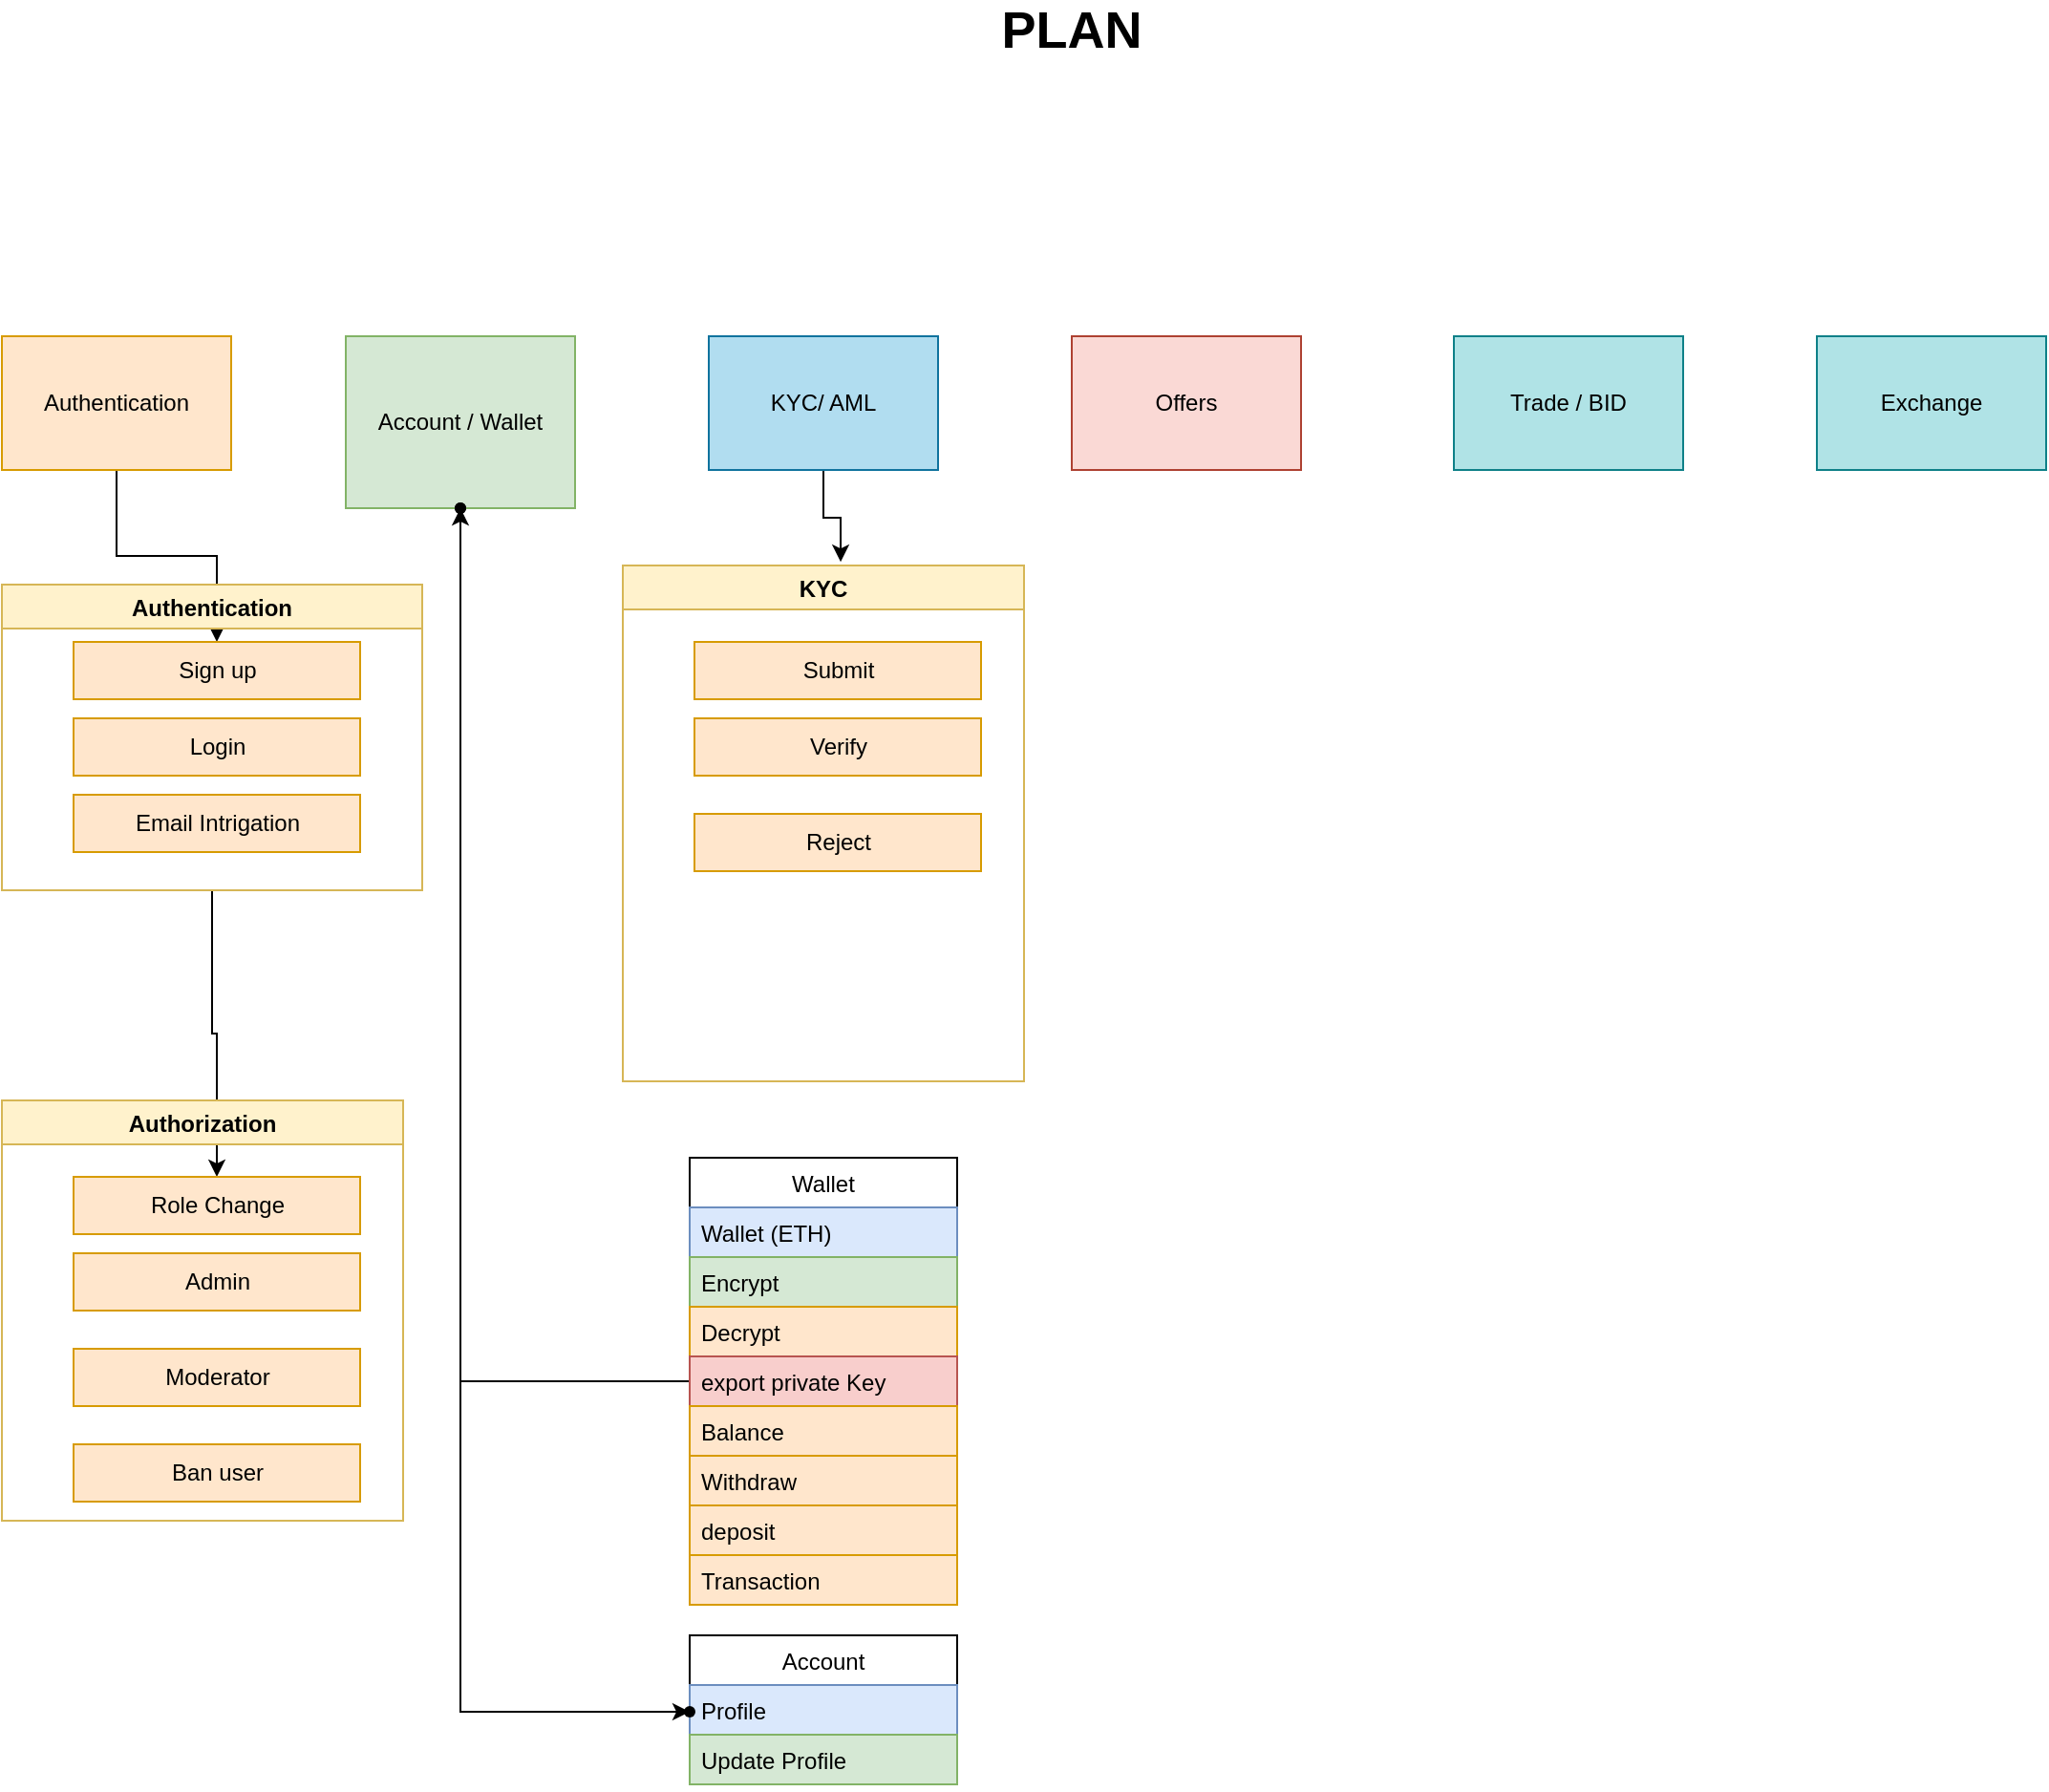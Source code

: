 <mxfile version="15.0.3" type="github" pages="2"><diagram id="RnsgYGLDxAZ8UzR9eDVl" name="Page-1"><mxGraphModel dx="1426" dy="769" grid="1" gridSize="10" guides="1" tooltips="1" connect="1" arrows="1" fold="1" page="1" pageScale="1" pageWidth="1200" pageHeight="1920" math="0" shadow="0"><root><mxCell id="0"/><mxCell id="1" parent="0"/><mxCell id="p15agD0yh4NAuX_n4rI6-1" value="&lt;b&gt;&lt;font style=&quot;font-size: 27px&quot;&gt;PLAN&lt;/font&gt;&lt;/b&gt;" style="text;html=1;strokeColor=none;fillColor=none;align=center;verticalAlign=middle;whiteSpace=wrap;rounded=0;" vertex="1" parent="1"><mxGeometry x="510" y="30" width="260" height="20" as="geometry"/></mxCell><mxCell id="p15agD0yh4NAuX_n4rI6-42" value="" style="edgeStyle=orthogonalEdgeStyle;rounded=0;orthogonalLoop=1;jettySize=auto;html=1;" edge="1" parent="1" source="p15agD0yh4NAuX_n4rI6-3" target="p15agD0yh4NAuX_n4rI6-11"><mxGeometry relative="1" as="geometry"/></mxCell><mxCell id="p15agD0yh4NAuX_n4rI6-3" value="Authentication" style="rounded=0;whiteSpace=wrap;html=1;fillColor=#ffe6cc;strokeColor=#d79b00;" vertex="1" parent="1"><mxGeometry x="80" y="200" width="120" height="70" as="geometry"/></mxCell><mxCell id="p15agD0yh4NAuX_n4rI6-4" value="Account / Wallet" style="rounded=0;whiteSpace=wrap;html=1;fillColor=#d5e8d4;strokeColor=#82b366;" vertex="1" parent="1"><mxGeometry x="260" y="200" width="120" height="90" as="geometry"/></mxCell><mxCell id="p15agD0yh4NAuX_n4rI6-41" value="" style="edgeStyle=orthogonalEdgeStyle;rounded=0;orthogonalLoop=1;jettySize=auto;html=1;entryX=0.543;entryY=-0.007;entryDx=0;entryDy=0;entryPerimeter=0;" edge="1" parent="1" source="p15agD0yh4NAuX_n4rI6-5" target="p15agD0yh4NAuX_n4rI6-33"><mxGeometry relative="1" as="geometry"/></mxCell><mxCell id="p15agD0yh4NAuX_n4rI6-5" value="KYC/ AML" style="rounded=0;whiteSpace=wrap;html=1;fillColor=#b1ddf0;strokeColor=#10739e;" vertex="1" parent="1"><mxGeometry x="450" y="200" width="120" height="70" as="geometry"/></mxCell><mxCell id="p15agD0yh4NAuX_n4rI6-6" value="Offers" style="rounded=0;whiteSpace=wrap;html=1;fillColor=#fad9d5;strokeColor=#ae4132;" vertex="1" parent="1"><mxGeometry x="640" y="200" width="120" height="70" as="geometry"/></mxCell><mxCell id="p15agD0yh4NAuX_n4rI6-7" value="Trade / BID" style="rounded=0;whiteSpace=wrap;html=1;fillColor=#b0e3e6;strokeColor=#0e8088;" vertex="1" parent="1"><mxGeometry x="840" y="200" width="120" height="70" as="geometry"/></mxCell><mxCell id="p15agD0yh4NAuX_n4rI6-8" value="Exchange" style="rounded=0;whiteSpace=wrap;html=1;fillColor=#b0e3e6;strokeColor=#0e8088;" vertex="1" parent="1"><mxGeometry x="1030" y="200" width="120" height="70" as="geometry"/></mxCell><mxCell id="p15agD0yh4NAuX_n4rI6-43" value="" style="edgeStyle=orthogonalEdgeStyle;rounded=0;orthogonalLoop=1;jettySize=auto;html=1;" edge="1" parent="1" source="p15agD0yh4NAuX_n4rI6-10" target="p15agD0yh4NAuX_n4rI6-24"><mxGeometry relative="1" as="geometry"/></mxCell><mxCell id="p15agD0yh4NAuX_n4rI6-10" value="Authentication" style="swimlane;fillColor=#fff2cc;strokeColor=#d6b656;" vertex="1" parent="1"><mxGeometry x="80" y="330" width="220" height="160" as="geometry"><mxRectangle x="80" y="330" width="120" height="23" as="alternateBounds"/></mxGeometry></mxCell><mxCell id="p15agD0yh4NAuX_n4rI6-11" value="Sign up" style="whiteSpace=wrap;html=1;fillColor=#ffe6cc;strokeColor=#d79b00;" vertex="1" parent="p15agD0yh4NAuX_n4rI6-10"><mxGeometry x="37.5" y="30" width="150" height="30" as="geometry"/></mxCell><mxCell id="p15agD0yh4NAuX_n4rI6-12" value="Login" style="whiteSpace=wrap;html=1;fillColor=#ffe6cc;strokeColor=#d79b00;" vertex="1" parent="p15agD0yh4NAuX_n4rI6-10"><mxGeometry x="37.5" y="70" width="150" height="30" as="geometry"/></mxCell><mxCell id="p15agD0yh4NAuX_n4rI6-16" value="Email Intrigation" style="whiteSpace=wrap;html=1;fillColor=#ffe6cc;strokeColor=#d79b00;" vertex="1" parent="p15agD0yh4NAuX_n4rI6-10"><mxGeometry x="37.5" y="110" width="150" height="30" as="geometry"/></mxCell><mxCell id="p15agD0yh4NAuX_n4rI6-19" value="Authorization" style="swimlane;fillColor=#fff2cc;strokeColor=#d6b656;" vertex="1" parent="1"><mxGeometry x="80" y="600" width="210" height="220" as="geometry"><mxRectangle x="80" y="600" width="110" height="23" as="alternateBounds"/></mxGeometry></mxCell><mxCell id="p15agD0yh4NAuX_n4rI6-23" value="Admin" style="whiteSpace=wrap;html=1;fillColor=#ffe6cc;strokeColor=#d79b00;" vertex="1" parent="p15agD0yh4NAuX_n4rI6-19"><mxGeometry x="37.5" y="80" width="150" height="30" as="geometry"/></mxCell><mxCell id="p15agD0yh4NAuX_n4rI6-24" value="Role Change" style="whiteSpace=wrap;html=1;fillColor=#ffe6cc;strokeColor=#d79b00;" vertex="1" parent="p15agD0yh4NAuX_n4rI6-19"><mxGeometry x="37.5" y="40" width="150" height="30" as="geometry"/></mxCell><mxCell id="p15agD0yh4NAuX_n4rI6-27" value="Moderator" style="whiteSpace=wrap;html=1;fillColor=#ffe6cc;strokeColor=#d79b00;" vertex="1" parent="p15agD0yh4NAuX_n4rI6-19"><mxGeometry x="37.5" y="130" width="150" height="30" as="geometry"/></mxCell><mxCell id="p15agD0yh4NAuX_n4rI6-32" value="Ban user" style="whiteSpace=wrap;html=1;fillColor=#ffe6cc;strokeColor=#d79b00;" vertex="1" parent="p15agD0yh4NAuX_n4rI6-19"><mxGeometry x="37.5" y="180" width="150" height="30" as="geometry"/></mxCell><mxCell id="p15agD0yh4NAuX_n4rI6-33" value="KYC" style="swimlane;fillColor=#fff2cc;strokeColor=#d6b656;" vertex="1" parent="1"><mxGeometry x="405" y="320" width="210" height="270" as="geometry"><mxRectangle x="450" y="320" width="60" height="23" as="alternateBounds"/></mxGeometry></mxCell><mxCell id="p15agD0yh4NAuX_n4rI6-34" value="Verify" style="whiteSpace=wrap;html=1;fillColor=#ffe6cc;strokeColor=#d79b00;" vertex="1" parent="p15agD0yh4NAuX_n4rI6-33"><mxGeometry x="37.5" y="80" width="150" height="30" as="geometry"/></mxCell><mxCell id="p15agD0yh4NAuX_n4rI6-35" value="Submit" style="whiteSpace=wrap;html=1;fillColor=#ffe6cc;strokeColor=#d79b00;" vertex="1" parent="p15agD0yh4NAuX_n4rI6-33"><mxGeometry x="37.5" y="40" width="150" height="30" as="geometry"/></mxCell><mxCell id="p15agD0yh4NAuX_n4rI6-38" value="Reject" style="whiteSpace=wrap;html=1;fillColor=#ffe6cc;strokeColor=#d79b00;" vertex="1" parent="p15agD0yh4NAuX_n4rI6-33"><mxGeometry x="37.5" y="130" width="150" height="30" as="geometry"/></mxCell><mxCell id="p15agD0yh4NAuX_n4rI6-54" value="" style="edgeStyle=orthogonalEdgeStyle;rounded=0;orthogonalLoop=1;jettySize=auto;html=1;" edge="1" parent="1" source="p15agD0yh4NAuX_n4rI6-44" target="p15agD0yh4NAuX_n4rI6-53"><mxGeometry relative="1" as="geometry"/></mxCell><mxCell id="p15agD0yh4NAuX_n4rI6-44" value="Wallet" style="swimlane;fontStyle=0;childLayout=stackLayout;horizontal=1;startSize=26;horizontalStack=0;resizeParent=1;resizeParentMax=0;resizeLast=0;collapsible=1;marginBottom=0;" vertex="1" parent="1"><mxGeometry x="440" y="630" width="140" height="234" as="geometry"><mxRectangle x="440" y="630" width="70" height="26" as="alternateBounds"/></mxGeometry></mxCell><mxCell id="p15agD0yh4NAuX_n4rI6-45" value="Wallet (ETH)" style="text;strokeColor=#6c8ebf;fillColor=#dae8fc;align=left;verticalAlign=top;spacingLeft=4;spacingRight=4;overflow=hidden;rotatable=0;points=[[0,0.5],[1,0.5]];portConstraint=eastwest;" vertex="1" parent="p15agD0yh4NAuX_n4rI6-44"><mxGeometry y="26" width="140" height="26" as="geometry"/></mxCell><mxCell id="p15agD0yh4NAuX_n4rI6-46" value="Encrypt" style="text;strokeColor=#82b366;fillColor=#d5e8d4;align=left;verticalAlign=top;spacingLeft=4;spacingRight=4;overflow=hidden;rotatable=0;points=[[0,0.5],[1,0.5]];portConstraint=eastwest;" vertex="1" parent="p15agD0yh4NAuX_n4rI6-44"><mxGeometry y="52" width="140" height="26" as="geometry"/></mxCell><mxCell id="p15agD0yh4NAuX_n4rI6-47" value="Decrypt" style="text;strokeColor=#d79b00;fillColor=#ffe6cc;align=left;verticalAlign=top;spacingLeft=4;spacingRight=4;overflow=hidden;rotatable=0;points=[[0,0.5],[1,0.5]];portConstraint=eastwest;" vertex="1" parent="p15agD0yh4NAuX_n4rI6-44"><mxGeometry y="78" width="140" height="26" as="geometry"/></mxCell><mxCell id="p15agD0yh4NAuX_n4rI6-48" value="export private Key" style="text;strokeColor=#b85450;fillColor=#f8cecc;align=left;verticalAlign=top;spacingLeft=4;spacingRight=4;overflow=hidden;rotatable=0;points=[[0,0.5],[1,0.5]];portConstraint=eastwest;" vertex="1" parent="p15agD0yh4NAuX_n4rI6-44"><mxGeometry y="104" width="140" height="26" as="geometry"/></mxCell><mxCell id="p15agD0yh4NAuX_n4rI6-49" value="Balance" style="text;strokeColor=#d79b00;fillColor=#ffe6cc;align=left;verticalAlign=top;spacingLeft=4;spacingRight=4;overflow=hidden;rotatable=0;points=[[0,0.5],[1,0.5]];portConstraint=eastwest;" vertex="1" parent="p15agD0yh4NAuX_n4rI6-44"><mxGeometry y="130" width="140" height="26" as="geometry"/></mxCell><mxCell id="p15agD0yh4NAuX_n4rI6-50" value="Withdraw" style="text;strokeColor=#d79b00;fillColor=#ffe6cc;align=left;verticalAlign=top;spacingLeft=4;spacingRight=4;overflow=hidden;rotatable=0;points=[[0,0.5],[1,0.5]];portConstraint=eastwest;" vertex="1" parent="p15agD0yh4NAuX_n4rI6-44"><mxGeometry y="156" width="140" height="26" as="geometry"/></mxCell><mxCell id="p15agD0yh4NAuX_n4rI6-51" value="deposit" style="text;strokeColor=#d79b00;fillColor=#ffe6cc;align=left;verticalAlign=top;spacingLeft=4;spacingRight=4;overflow=hidden;rotatable=0;points=[[0,0.5],[1,0.5]];portConstraint=eastwest;" vertex="1" parent="p15agD0yh4NAuX_n4rI6-44"><mxGeometry y="182" width="140" height="26" as="geometry"/></mxCell><mxCell id="p15agD0yh4NAuX_n4rI6-52" value="Transaction" style="text;strokeColor=#d79b00;fillColor=#ffe6cc;align=left;verticalAlign=top;spacingLeft=4;spacingRight=4;overflow=hidden;rotatable=0;points=[[0,0.5],[1,0.5]];portConstraint=eastwest;" vertex="1" parent="p15agD0yh4NAuX_n4rI6-44"><mxGeometry y="208" width="140" height="26" as="geometry"/></mxCell><mxCell id="p15agD0yh4NAuX_n4rI6-53" value="" style="shape=waypoint;size=6;pointerEvents=1;points=[];fillColor=#ffffff;resizable=0;rotatable=0;perimeter=centerPerimeter;snapToPoint=1;fontStyle=0;startSize=26;" vertex="1" parent="1"><mxGeometry x="300" y="270" width="40" height="40" as="geometry"/></mxCell><mxCell id="p15agD0yh4NAuX_n4rI6-55" value="Account" style="swimlane;fontStyle=0;childLayout=stackLayout;horizontal=1;startSize=26;horizontalStack=0;resizeParent=1;resizeParentMax=0;resizeLast=0;collapsible=1;marginBottom=0;" vertex="1" parent="1"><mxGeometry x="440" y="880" width="140" height="78" as="geometry"><mxRectangle x="440" y="880" width="80" height="26" as="alternateBounds"/></mxGeometry></mxCell><mxCell id="p15agD0yh4NAuX_n4rI6-56" value="Profile" style="text;strokeColor=#6c8ebf;fillColor=#dae8fc;align=left;verticalAlign=top;spacingLeft=4;spacingRight=4;overflow=hidden;rotatable=0;points=[[0,0.5],[1,0.5]];portConstraint=eastwest;" vertex="1" parent="p15agD0yh4NAuX_n4rI6-55"><mxGeometry y="26" width="140" height="26" as="geometry"/></mxCell><mxCell id="p15agD0yh4NAuX_n4rI6-57" value="Update Profile" style="text;strokeColor=#82b366;fillColor=#d5e8d4;align=left;verticalAlign=top;spacingLeft=4;spacingRight=4;overflow=hidden;rotatable=0;points=[[0,0.5],[1,0.5]];portConstraint=eastwest;" vertex="1" parent="p15agD0yh4NAuX_n4rI6-55"><mxGeometry y="52" width="140" height="26" as="geometry"/></mxCell><mxCell id="p15agD0yh4NAuX_n4rI6-66" value="" style="edgeStyle=orthogonalEdgeStyle;rounded=0;orthogonalLoop=1;jettySize=auto;html=1;" edge="1" parent="1" source="p15agD0yh4NAuX_n4rI6-64" target="p15agD0yh4NAuX_n4rI6-65"><mxGeometry relative="1" as="geometry"><Array as="points"><mxPoint x="320" y="920"/></Array></mxGeometry></mxCell><mxCell id="p15agD0yh4NAuX_n4rI6-64" value="" style="shape=waypoint;sketch=0;size=6;pointerEvents=1;points=[];fillColor=none;resizable=0;rotatable=0;perimeter=centerPerimeter;snapToPoint=1;" vertex="1" parent="1"><mxGeometry x="300" y="270" width="40" height="40" as="geometry"/></mxCell><mxCell id="p15agD0yh4NAuX_n4rI6-65" value="" style="shape=waypoint;sketch=0;size=6;pointerEvents=1;points=[];fillColor=none;resizable=0;rotatable=0;perimeter=centerPerimeter;snapToPoint=1;" vertex="1" parent="1"><mxGeometry x="420" y="900" width="40" height="40" as="geometry"/></mxCell></root></mxGraphModel></diagram><diagram id="LHgciX2mrpCCeSOOGtNM" name="Offers"><mxGraphModel dx="1426" dy="769" grid="1" gridSize="10" guides="1" tooltips="1" connect="1" arrows="1" fold="1" page="1" pageScale="1" pageWidth="1200" pageHeight="1920" math="0" shadow="0"><root><mxCell id="u3piPc6fR2fgLkqg6q28-0"/><mxCell id="u3piPc6fR2fgLkqg6q28-1" parent="u3piPc6fR2fgLkqg6q28-0"/><mxCell id="u3piPc6fR2fgLkqg6q28-2" value="&lt;font style=&quot;font-size: 48px&quot;&gt;Offers&lt;/font&gt;" style="text;html=1;strokeColor=#6c8ebf;fillColor=#dae8fc;align=center;verticalAlign=middle;whiteSpace=wrap;rounded=0;" vertex="1" parent="u3piPc6fR2fgLkqg6q28-1"><mxGeometry x="470" y="20" width="250" height="90" as="geometry"/></mxCell><mxCell id="u3piPc6fR2fgLkqg6q28-4" value="Task" style="swimlane;fontStyle=0;childLayout=stackLayout;horizontal=1;startSize=26;horizontalStack=0;resizeParent=1;resizeParentMax=0;resizeLast=0;collapsible=1;marginBottom=0;" vertex="1" parent="u3piPc6fR2fgLkqg6q28-1"><mxGeometry x="110" y="180" width="210" height="188" as="geometry"><mxRectangle x="110" y="180" width="60" height="26" as="alternateBounds"/></mxGeometry></mxCell><mxCell id="u3piPc6fR2fgLkqg6q28-5" value="Database Design" style="text;strokeColor=#d6b656;fillColor=#fff2cc;align=left;verticalAlign=top;spacingLeft=4;spacingRight=4;overflow=hidden;rotatable=0;points=[[0,0.5],[1,0.5]];portConstraint=eastwest;" vertex="1" parent="u3piPc6fR2fgLkqg6q28-4"><mxGeometry y="26" width="210" height="26" as="geometry"/></mxCell><mxCell id="u3piPc6fR2fgLkqg6q28-6" value="Create offer API" style="text;strokeColor=#d6b656;fillColor=#fff2cc;align=left;verticalAlign=top;spacingLeft=4;spacingRight=4;overflow=hidden;rotatable=0;points=[[0,0.5],[1,0.5]];portConstraint=eastwest;" vertex="1" parent="u3piPc6fR2fgLkqg6q28-4"><mxGeometry y="52" width="210" height="26" as="geometry"/></mxCell><mxCell id="u3piPc6fR2fgLkqg6q28-7" value="Show offers to investors" style="text;strokeColor=#d6b656;fillColor=#fff2cc;align=left;verticalAlign=top;spacingLeft=4;spacingRight=4;overflow=hidden;rotatable=0;points=[[0,0.5],[1,0.5]];portConstraint=eastwest;" vertex="1" parent="u3piPc6fR2fgLkqg6q28-4"><mxGeometry y="78" width="210" height="22" as="geometry"/></mxCell><mxCell id="u3piPc6fR2fgLkqg6q28-13" value="Show offer's prospects details" style="text;strokeColor=#d6b656;fillColor=#fff2cc;align=left;verticalAlign=top;spacingLeft=4;spacingRight=4;overflow=hidden;rotatable=0;points=[[0,0.5],[1,0.5]];portConstraint=eastwest;" vertex="1" parent="u3piPc6fR2fgLkqg6q28-4"><mxGeometry y="100" width="210" height="22" as="geometry"/></mxCell><mxCell id="u3piPc6fR2fgLkqg6q28-42" value="CV database" style="text;strokeColor=#d6b656;fillColor=#fff2cc;align=left;verticalAlign=top;spacingLeft=4;spacingRight=4;overflow=hidden;rotatable=0;points=[[0,0.5],[1,0.5]];portConstraint=eastwest;" vertex="1" parent="u3piPc6fR2fgLkqg6q28-4"><mxGeometry y="122" width="210" height="22" as="geometry"/></mxCell><mxCell id="u3piPc6fR2fgLkqg6q28-43" value="CV create API&#10;" style="text;strokeColor=#d6b656;fillColor=#fff2cc;align=left;verticalAlign=top;spacingLeft=4;spacingRight=4;overflow=hidden;rotatable=0;points=[[0,0.5],[1,0.5]];portConstraint=eastwest;" vertex="1" parent="u3piPc6fR2fgLkqg6q28-4"><mxGeometry y="144" width="210" height="22" as="geometry"/></mxCell><mxCell id="u3piPc6fR2fgLkqg6q28-44" value="CV show to investor" style="text;strokeColor=#d6b656;fillColor=#fff2cc;align=left;verticalAlign=top;spacingLeft=4;spacingRight=4;overflow=hidden;rotatable=0;points=[[0,0.5],[1,0.5]];portConstraint=eastwest;" vertex="1" parent="u3piPc6fR2fgLkqg6q28-4"><mxGeometry y="166" width="210" height="22" as="geometry"/></mxCell><mxCell id="u3piPc6fR2fgLkqg6q28-19" value="User" style="swimlane;fontStyle=0;childLayout=stackLayout;horizontal=1;startSize=32;horizontalStack=0;resizeParent=1;resizeParentMax=0;resizeLast=0;collapsible=1;marginBottom=0;fillColor=#d5e8d4;strokeColor=#82b366;" vertex="1" parent="u3piPc6fR2fgLkqg6q28-1"><mxGeometry x="800" y="238" width="140" height="136" as="geometry"/></mxCell><mxCell id="u3piPc6fR2fgLkqg6q28-37" value="ID" style="text;strokeColor=#6c8ebf;fillColor=#dae8fc;align=left;verticalAlign=top;spacingLeft=4;spacingRight=4;overflow=hidden;rotatable=0;points=[[0,0.5],[1,0.5]];portConstraint=eastwest;" vertex="1" parent="u3piPc6fR2fgLkqg6q28-19"><mxGeometry y="32" width="140" height="26" as="geometry"/></mxCell><mxCell id="u3piPc6fR2fgLkqg6q28-20" value="Name" style="text;strokeColor=#666666;fillColor=#f5f5f5;align=left;verticalAlign=top;spacingLeft=4;spacingRight=4;overflow=hidden;rotatable=0;points=[[0,0.5],[1,0.5]];portConstraint=eastwest;fontColor=#333333;" vertex="1" parent="u3piPc6fR2fgLkqg6q28-19"><mxGeometry y="58" width="140" height="26" as="geometry"/></mxCell><mxCell id="u3piPc6fR2fgLkqg6q28-21" value="Email" style="text;strokeColor=#666666;fillColor=#f5f5f5;align=left;verticalAlign=top;spacingLeft=4;spacingRight=4;overflow=hidden;rotatable=0;points=[[0,0.5],[1,0.5]];portConstraint=eastwest;fontColor=#333333;" vertex="1" parent="u3piPc6fR2fgLkqg6q28-19"><mxGeometry y="84" width="140" height="26" as="geometry"/></mxCell><mxCell id="u3piPc6fR2fgLkqg6q28-22" value="Role" style="text;strokeColor=#666666;fillColor=#f5f5f5;align=left;verticalAlign=top;spacingLeft=4;spacingRight=4;overflow=hidden;rotatable=0;points=[[0,0.5],[1,0.5]];portConstraint=eastwest;fontColor=#333333;" vertex="1" parent="u3piPc6fR2fgLkqg6q28-19"><mxGeometry y="110" width="140" height="26" as="geometry"/></mxCell><mxCell id="u3piPc6fR2fgLkqg6q28-23" value="Offer" style="swimlane;fontStyle=0;childLayout=stackLayout;horizontal=1;startSize=26;horizontalStack=0;resizeParent=1;resizeParentMax=0;resizeLast=0;collapsible=1;marginBottom=0;fillColor=#ffe6cc;strokeColor=#d79b00;" vertex="1" parent="u3piPc6fR2fgLkqg6q28-1"><mxGeometry x="800" y="400" width="140" height="234" as="geometry"/></mxCell><mxCell id="u3piPc6fR2fgLkqg6q28-24" value="ID" style="text;strokeColor=#d6b656;fillColor=#fff2cc;align=left;verticalAlign=top;spacingLeft=4;spacingRight=4;overflow=hidden;rotatable=0;points=[[0,0.5],[1,0.5]];portConstraint=eastwest;" vertex="1" parent="u3piPc6fR2fgLkqg6q28-23"><mxGeometry y="26" width="140" height="26" as="geometry"/></mxCell><mxCell id="u3piPc6fR2fgLkqg6q28-25" value="User" style="text;strokeColor=#82b366;fillColor=#d5e8d4;align=left;verticalAlign=top;spacingLeft=4;spacingRight=4;overflow=hidden;rotatable=0;points=[[0,0.5],[1,0.5]];portConstraint=eastwest;" vertex="1" parent="u3piPc6fR2fgLkqg6q28-23"><mxGeometry y="52" width="140" height="26" as="geometry"/></mxCell><mxCell id="u3piPc6fR2fgLkqg6q28-26" value="Title" style="text;strokeColor=#d6b656;fillColor=#fff2cc;align=left;verticalAlign=top;spacingLeft=4;spacingRight=4;overflow=hidden;rotatable=0;points=[[0,0.5],[1,0.5]];portConstraint=eastwest;" vertex="1" parent="u3piPc6fR2fgLkqg6q28-23"><mxGeometry y="78" width="140" height="26" as="geometry"/></mxCell><mxCell id="u3piPc6fR2fgLkqg6q28-31" value="Description" style="text;strokeColor=#d6b656;fillColor=#fff2cc;align=left;verticalAlign=top;spacingLeft=4;spacingRight=4;overflow=hidden;rotatable=0;points=[[0,0.5],[1,0.5]];portConstraint=eastwest;" vertex="1" parent="u3piPc6fR2fgLkqg6q28-23"><mxGeometry y="104" width="140" height="26" as="geometry"/></mxCell><mxCell id="u3piPc6fR2fgLkqg6q28-32" value="Attachments" style="text;strokeColor=#d6b656;fillColor=#fff2cc;align=left;verticalAlign=top;spacingLeft=4;spacingRight=4;overflow=hidden;rotatable=0;points=[[0,0.5],[1,0.5]];portConstraint=eastwest;" vertex="1" parent="u3piPc6fR2fgLkqg6q28-23"><mxGeometry y="130" width="140" height="26" as="geometry"/></mxCell><mxCell id="u3piPc6fR2fgLkqg6q28-33" value="Tags" style="text;strokeColor=#d6b656;fillColor=#fff2cc;align=left;verticalAlign=top;spacingLeft=4;spacingRight=4;overflow=hidden;rotatable=0;points=[[0,0.5],[1,0.5]];portConstraint=eastwest;" vertex="1" parent="u3piPc6fR2fgLkqg6q28-23"><mxGeometry y="156" width="140" height="26" as="geometry"/></mxCell><mxCell id="u3piPc6fR2fgLkqg6q28-34" value="Category" style="text;strokeColor=#d6b656;fillColor=#fff2cc;align=left;verticalAlign=top;spacingLeft=4;spacingRight=4;overflow=hidden;rotatable=0;points=[[0,0.5],[1,0.5]];portConstraint=eastwest;" vertex="1" parent="u3piPc6fR2fgLkqg6q28-23"><mxGeometry y="182" width="140" height="26" as="geometry"/></mxCell><mxCell id="u3piPc6fR2fgLkqg6q28-35" value="Price" style="text;strokeColor=#d6b656;fillColor=#fff2cc;align=left;verticalAlign=top;spacingLeft=4;spacingRight=4;overflow=hidden;rotatable=0;points=[[0,0.5],[1,0.5]];portConstraint=eastwest;" vertex="1" parent="u3piPc6fR2fgLkqg6q28-23"><mxGeometry y="208" width="140" height="26" as="geometry"/></mxCell><mxCell id="u3piPc6fR2fgLkqg6q28-39" style="edgeStyle=orthogonalEdgeStyle;rounded=0;orthogonalLoop=1;jettySize=auto;html=1;entryX=0;entryY=0.5;entryDx=0;entryDy=0;" edge="1" parent="u3piPc6fR2fgLkqg6q28-1" source="u3piPc6fR2fgLkqg6q28-37" target="u3piPc6fR2fgLkqg6q28-25"><mxGeometry relative="1" as="geometry"/></mxCell><mxCell id="u3piPc6fR2fgLkqg6q28-40" value="prospect can create" style="ellipse;whiteSpace=wrap;html=1;aspect=fixed;fillColor=#d5e8d4;strokeColor=#82b366;" vertex="1" parent="u3piPc6fR2fgLkqg6q28-1"><mxGeometry x="690" y="350" width="80" height="80" as="geometry"/></mxCell><mxCell id="u3piPc6fR2fgLkqg6q28-41" value="Investor can see" style="ellipse;whiteSpace=wrap;html=1;aspect=fixed;fillColor=#fff2cc;strokeColor=#d6b656;" vertex="1" parent="u3piPc6fR2fgLkqg6q28-1"><mxGeometry x="680" y="540" width="80" height="80" as="geometry"/></mxCell><mxCell id="u3piPc6fR2fgLkqg6q28-46" value="CV" style="swimlane;fontStyle=0;childLayout=stackLayout;horizontal=1;startSize=26;horizontalStack=0;resizeParent=1;resizeParentMax=0;resizeLast=0;collapsible=1;marginBottom=0;fillColor=#dae8fc;strokeColor=#6c8ebf;" vertex="1" parent="u3piPc6fR2fgLkqg6q28-1"><mxGeometry x="460" y="420" width="140" height="104" as="geometry"/></mxCell><mxCell id="u3piPc6fR2fgLkqg6q28-47" value="User" style="text;strokeColor=#82b366;fillColor=#d5e8d4;align=left;verticalAlign=top;spacingLeft=4;spacingRight=4;overflow=hidden;rotatable=0;points=[[0,0.5],[1,0.5]];portConstraint=eastwest;" vertex="1" parent="u3piPc6fR2fgLkqg6q28-46"><mxGeometry y="26" width="140" height="26" as="geometry"/></mxCell><mxCell id="u3piPc6fR2fgLkqg6q28-48" value="DATA 1" style="text;strokeColor=none;fillColor=none;align=left;verticalAlign=top;spacingLeft=4;spacingRight=4;overflow=hidden;rotatable=0;points=[[0,0.5],[1,0.5]];portConstraint=eastwest;" vertex="1" parent="u3piPc6fR2fgLkqg6q28-46"><mxGeometry y="52" width="140" height="26" as="geometry"/></mxCell><mxCell id="u3piPc6fR2fgLkqg6q28-49" value="DATA 2" style="text;strokeColor=none;fillColor=none;align=left;verticalAlign=top;spacingLeft=4;spacingRight=4;overflow=hidden;rotatable=0;points=[[0,0.5],[1,0.5]];portConstraint=eastwest;" vertex="1" parent="u3piPc6fR2fgLkqg6q28-46"><mxGeometry y="78" width="140" height="26" as="geometry"/></mxCell></root></mxGraphModel></diagram></mxfile>